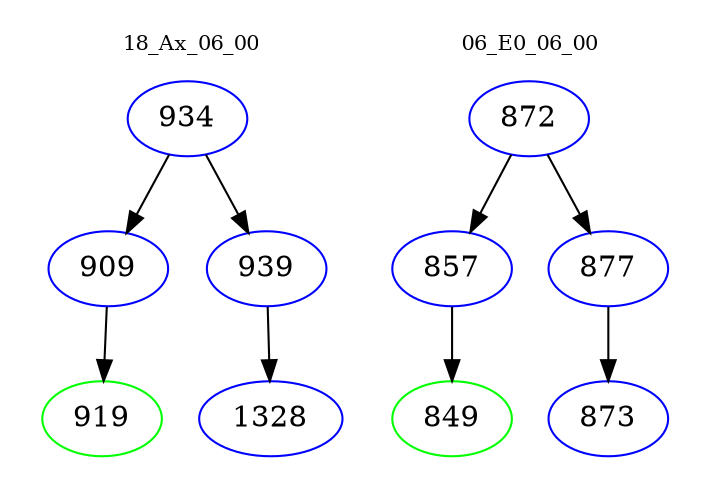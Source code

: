 digraph{
subgraph cluster_0 {
color = white
label = "18_Ax_06_00";
fontsize=10;
T0_934 [label="934", color="blue"]
T0_934 -> T0_909 [color="black"]
T0_909 [label="909", color="blue"]
T0_909 -> T0_919 [color="black"]
T0_919 [label="919", color="green"]
T0_934 -> T0_939 [color="black"]
T0_939 [label="939", color="blue"]
T0_939 -> T0_1328 [color="black"]
T0_1328 [label="1328", color="blue"]
}
subgraph cluster_1 {
color = white
label = "06_E0_06_00";
fontsize=10;
T1_872 [label="872", color="blue"]
T1_872 -> T1_857 [color="black"]
T1_857 [label="857", color="blue"]
T1_857 -> T1_849 [color="black"]
T1_849 [label="849", color="green"]
T1_872 -> T1_877 [color="black"]
T1_877 [label="877", color="blue"]
T1_877 -> T1_873 [color="black"]
T1_873 [label="873", color="blue"]
}
}
